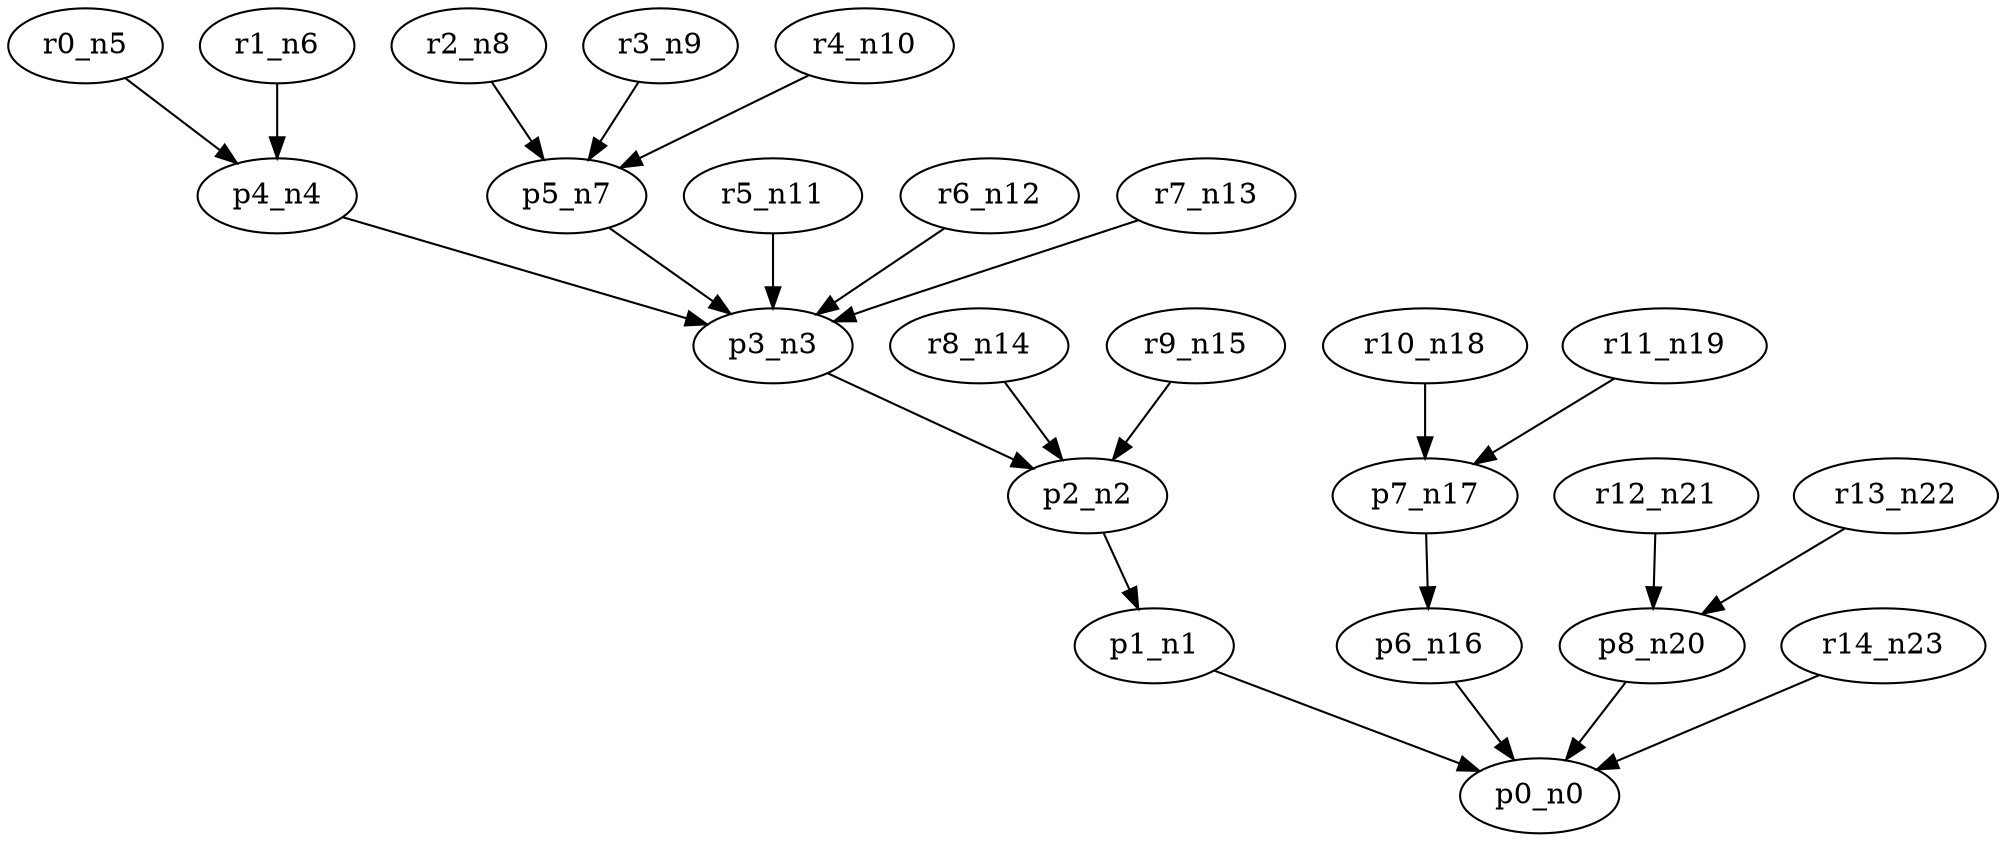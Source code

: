 strict digraph G {
  p0_n0;
  p1_n1;
  p6_n16;
  p8_n20;
  r14_n23;
  p2_n2;
  p3_n3;
  r8_n14;
  r9_n15;
  p4_n4;
  p5_n7;
  r5_n11;
  r6_n12;
  r7_n13;
  r0_n5;
  r1_n6;
  r2_n8;
  r3_n9;
  r4_n10;
  p7_n17;
  r10_n18;
  r11_n19;
  r12_n21;
  r13_n22;
  p1_n1 -> p0_n0;
  p6_n16 -> p0_n0;
  p8_n20 -> p0_n0;
  r14_n23 -> p0_n0;
  p2_n2 -> p1_n1;
  p3_n3 -> p2_n2;
  r8_n14 -> p2_n2;
  r9_n15 -> p2_n2;
  p4_n4 -> p3_n3;
  p5_n7 -> p3_n3;
  r5_n11 -> p3_n3;
  r6_n12 -> p3_n3;
  r7_n13 -> p3_n3;
  r0_n5 -> p4_n4;
  r1_n6 -> p4_n4;
  r2_n8 -> p5_n7;
  r3_n9 -> p5_n7;
  r4_n10 -> p5_n7;
  p7_n17 -> p6_n16;
  r10_n18 -> p7_n17;
  r11_n19 -> p7_n17;
  r12_n21 -> p8_n20;
  r13_n22 -> p8_n20;
}
